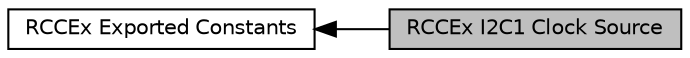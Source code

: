 digraph "RCCEx I2C1 Clock Source"
{
  edge [fontname="Helvetica",fontsize="10",labelfontname="Helvetica",labelfontsize="10"];
  node [fontname="Helvetica",fontsize="10",shape=record];
  rankdir=LR;
  Node1 [label="RCCEx Exported Constants",height=0.2,width=0.4,color="black", fillcolor="white", style="filled",URL="$group___r_c_c_ex___exported___constants.html"];
  Node0 [label="RCCEx I2C1 Clock Source",height=0.2,width=0.4,color="black", fillcolor="grey75", style="filled", fontcolor="black"];
  Node1->Node0 [shape=plaintext, dir="back", style="solid"];
}
